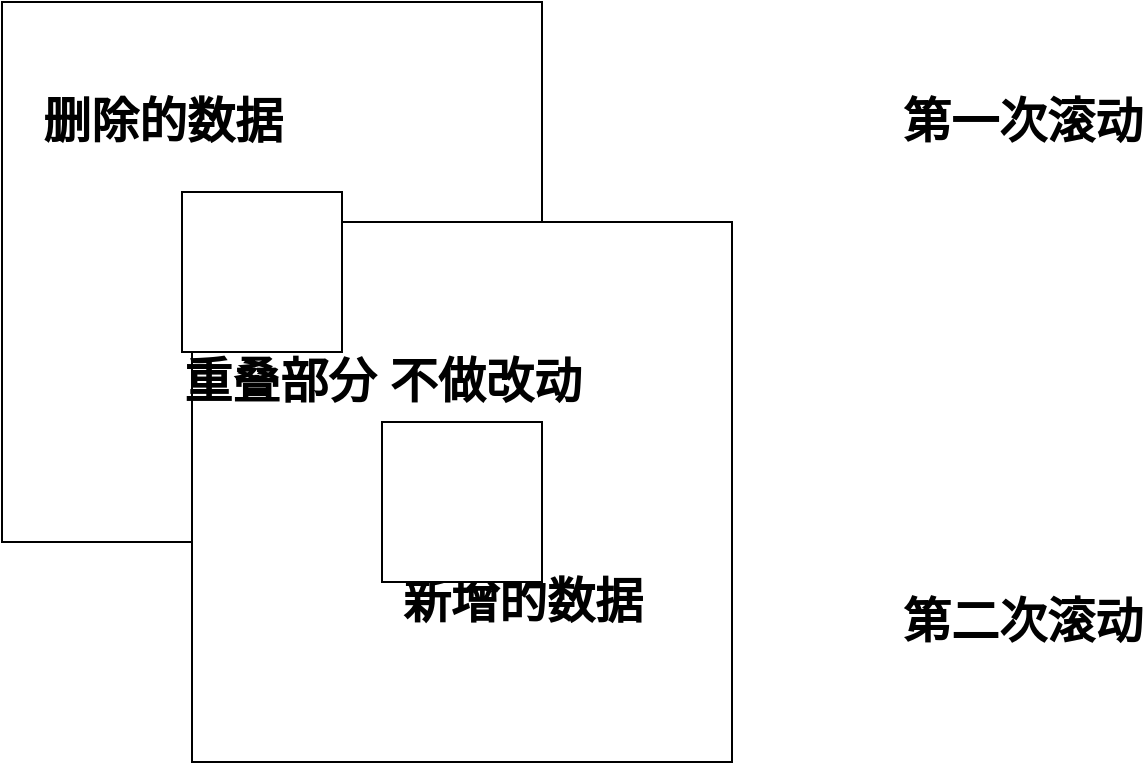 <mxfile>
    <diagram id="4OCFQl6B5X5sK4f-4HXh" name="第 1 页">
        <mxGraphModel dx="628" dy="662" grid="1" gridSize="10" guides="1" tooltips="1" connect="1" arrows="1" fold="1" page="1" pageScale="1" pageWidth="827" pageHeight="1169" math="0" shadow="0">
            <root>
                <mxCell id="0"/>
                <mxCell id="1" parent="0"/>
                <mxCell id="7" value="" style="whiteSpace=wrap;html=1;aspect=fixed;" parent="1" vertex="1">
                    <mxGeometry x="20" y="80" width="270" height="270" as="geometry"/>
                </mxCell>
                <mxCell id="9" value="" style="whiteSpace=wrap;html=1;aspect=fixed;" parent="1" vertex="1">
                    <mxGeometry x="115" y="190" width="270" height="270" as="geometry"/>
                </mxCell>
                <mxCell id="10" value="删除的数据" style="text;strokeColor=none;fillColor=none;html=1;fontSize=24;fontStyle=1;verticalAlign=middle;align=center;" parent="1" vertex="1">
                    <mxGeometry x="50" y="120" width="100" height="40" as="geometry"/>
                </mxCell>
                <mxCell id="13" value="重叠部分 不做改动" style="text;strokeColor=none;fillColor=none;html=1;fontSize=24;fontStyle=1;verticalAlign=middle;align=center;" parent="1" vertex="1">
                    <mxGeometry x="160" y="250" width="100" height="40" as="geometry"/>
                </mxCell>
                <mxCell id="14" value="第一次滚动" style="text;strokeColor=none;fillColor=none;html=1;fontSize=24;fontStyle=1;verticalAlign=middle;align=center;" parent="1" vertex="1">
                    <mxGeometry x="480" y="120" width="100" height="40" as="geometry"/>
                </mxCell>
                <mxCell id="15" value="第二次滚动" style="text;strokeColor=none;fillColor=none;html=1;fontSize=24;fontStyle=1;verticalAlign=middle;align=center;" parent="1" vertex="1">
                    <mxGeometry x="480" y="370" width="100" height="40" as="geometry"/>
                </mxCell>
                <mxCell id="16" value="新增的数据" style="text;strokeColor=none;fillColor=none;html=1;fontSize=24;fontStyle=1;verticalAlign=middle;align=center;" parent="1" vertex="1">
                    <mxGeometry x="230" y="360" width="100" height="40" as="geometry"/>
                </mxCell>
                <mxCell id="19" value="" style="whiteSpace=wrap;html=1;aspect=fixed;" vertex="1" parent="1">
                    <mxGeometry x="210" y="290" width="80" height="80" as="geometry"/>
                </mxCell>
                <mxCell id="20" value="" style="whiteSpace=wrap;html=1;aspect=fixed;" vertex="1" parent="1">
                    <mxGeometry x="110" y="175" width="80" height="80" as="geometry"/>
                </mxCell>
            </root>
        </mxGraphModel>
    </diagram>
</mxfile>